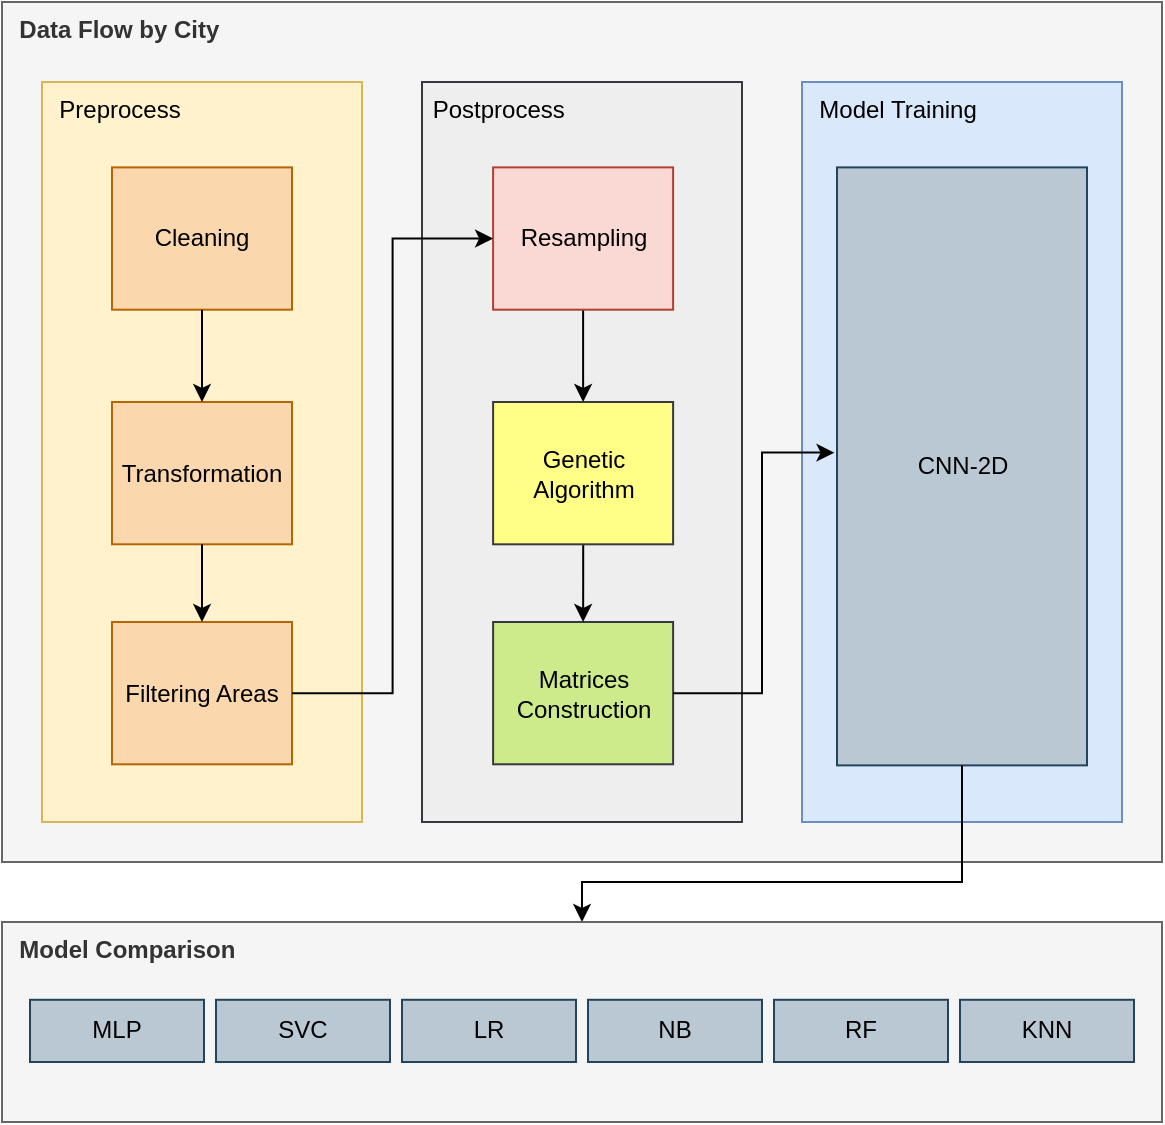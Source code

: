 <mxfile version="21.6.5" type="device">
  <diagram name="Página-1" id="uAnbATEjNzbg1E-TgKnV">
    <mxGraphModel dx="1374" dy="843" grid="1" gridSize="10" guides="1" tooltips="1" connect="1" arrows="1" fold="1" page="1" pageScale="1" pageWidth="827" pageHeight="1169" math="0" shadow="0">
      <root>
        <mxCell id="0" />
        <mxCell id="1" parent="0" />
        <mxCell id="Dptlz2PRCcSpFc9EAY_W-1" value="&lt;b&gt;&amp;nbsp; Data Flow by City&lt;/b&gt;" style="rounded=0;whiteSpace=wrap;html=1;fillColor=#f5f5f5;fontColor=#333333;strokeColor=#666666;verticalAlign=top;align=left;" parent="1" vertex="1">
          <mxGeometry x="170" y="110" width="580" height="430" as="geometry" />
        </mxCell>
        <mxCell id="Fwl7ajU-SFP8siu2tE5E-9" value="" style="group" parent="1" vertex="1" connectable="0">
          <mxGeometry x="190" y="150" width="160" height="370" as="geometry" />
        </mxCell>
        <mxCell id="bFJMQcvxy0cHlTDQ9agu-11" value="&amp;nbsp; Preprocess" style="rounded=0;whiteSpace=wrap;html=1;fillColor=#fff2cc;strokeColor=#d6b656;verticalAlign=top;align=left;" parent="Fwl7ajU-SFP8siu2tE5E-9" vertex="1">
          <mxGeometry width="160" height="370" as="geometry" />
        </mxCell>
        <mxCell id="Dptlz2PRCcSpFc9EAY_W-2" value="Cleaning" style="rounded=0;whiteSpace=wrap;html=1;fillColor=#fad7ac;strokeColor=#b46504;" parent="Fwl7ajU-SFP8siu2tE5E-9" vertex="1">
          <mxGeometry x="35" y="42.692" width="90" height="71.154" as="geometry" />
        </mxCell>
        <mxCell id="Dptlz2PRCcSpFc9EAY_W-3" value="Transformation" style="rounded=0;whiteSpace=wrap;html=1;fillColor=#fad7ac;strokeColor=#b46504;" parent="Fwl7ajU-SFP8siu2tE5E-9" vertex="1">
          <mxGeometry x="35" y="159.998" width="90" height="71.154" as="geometry" />
        </mxCell>
        <mxCell id="bFJMQcvxy0cHlTDQ9agu-1" value="Filtering Areas" style="rounded=0;whiteSpace=wrap;html=1;fillColor=#fad7ac;strokeColor=#b46504;" parent="Fwl7ajU-SFP8siu2tE5E-9" vertex="1">
          <mxGeometry x="35" y="269.996" width="90" height="71.154" as="geometry" />
        </mxCell>
        <mxCell id="bFJMQcvxy0cHlTDQ9agu-2" value="" style="edgeStyle=orthogonalEdgeStyle;rounded=0;orthogonalLoop=1;jettySize=auto;html=1;" parent="Fwl7ajU-SFP8siu2tE5E-9" source="Dptlz2PRCcSpFc9EAY_W-2" target="Dptlz2PRCcSpFc9EAY_W-3" edge="1">
          <mxGeometry relative="1" as="geometry" />
        </mxCell>
        <mxCell id="bFJMQcvxy0cHlTDQ9agu-3" value="" style="edgeStyle=orthogonalEdgeStyle;rounded=0;orthogonalLoop=1;jettySize=auto;html=1;" parent="Fwl7ajU-SFP8siu2tE5E-9" source="Dptlz2PRCcSpFc9EAY_W-3" target="bFJMQcvxy0cHlTDQ9agu-1" edge="1">
          <mxGeometry relative="1" as="geometry" />
        </mxCell>
        <mxCell id="Fwl7ajU-SFP8siu2tE5E-10" value="" style="group" parent="1" vertex="1" connectable="0">
          <mxGeometry x="380" y="150" width="190" height="370" as="geometry" />
        </mxCell>
        <mxCell id="bFJMQcvxy0cHlTDQ9agu-38" value="&amp;nbsp;Postprocess" style="rounded=0;whiteSpace=wrap;html=1;fillColor=#eeeeee;strokeColor=#36393d;verticalAlign=top;align=left;" parent="Fwl7ajU-SFP8siu2tE5E-10" vertex="1">
          <mxGeometry width="160" height="370.0" as="geometry" />
        </mxCell>
        <mxCell id="bFJMQcvxy0cHlTDQ9agu-8" value="Matrices Construction" style="rounded=0;whiteSpace=wrap;html=1;fillColor=#cdeb8b;strokeColor=#36393d;" parent="Fwl7ajU-SFP8siu2tE5E-10" vertex="1">
          <mxGeometry x="35.556" y="269.996" width="90" height="71.154" as="geometry" />
        </mxCell>
        <mxCell id="Fwl7ajU-SFP8siu2tE5E-13" value="" style="edgeStyle=orthogonalEdgeStyle;rounded=0;orthogonalLoop=1;jettySize=auto;html=1;entryX=0.5;entryY=0;entryDx=0;entryDy=0;" parent="Fwl7ajU-SFP8siu2tE5E-10" source="Fwl7ajU-SFP8siu2tE5E-8" target="bFJMQcvxy0cHlTDQ9agu-8" edge="1">
          <mxGeometry relative="1" as="geometry">
            <mxPoint x="80.556" y="159.998" as="targetPoint" />
          </mxGeometry>
        </mxCell>
        <mxCell id="Fwl7ajU-SFP8siu2tE5E-8" value="Genetic Algorithm" style="rounded=0;whiteSpace=wrap;html=1;fillColor=#ffff88;strokeColor=#36393d;" parent="Fwl7ajU-SFP8siu2tE5E-10" vertex="1">
          <mxGeometry x="35.556" y="159.998" width="90" height="71.154" as="geometry" />
        </mxCell>
        <mxCell id="PUeLNMut5sMnEYfVtjrp-2" value="" style="edgeStyle=orthogonalEdgeStyle;rounded=0;orthogonalLoop=1;jettySize=auto;html=1;" edge="1" parent="Fwl7ajU-SFP8siu2tE5E-10" source="PUeLNMut5sMnEYfVtjrp-1" target="Fwl7ajU-SFP8siu2tE5E-8">
          <mxGeometry relative="1" as="geometry" />
        </mxCell>
        <mxCell id="PUeLNMut5sMnEYfVtjrp-1" value="Resampling" style="rounded=0;whiteSpace=wrap;html=1;fillColor=#fad9d5;strokeColor=#ae4132;" vertex="1" parent="Fwl7ajU-SFP8siu2tE5E-10">
          <mxGeometry x="35.556" y="42.692" width="90" height="71.154" as="geometry" />
        </mxCell>
        <mxCell id="Fwl7ajU-SFP8siu2tE5E-12" value="" style="edgeStyle=orthogonalEdgeStyle;rounded=0;orthogonalLoop=1;jettySize=auto;html=1;entryX=0;entryY=0.5;entryDx=0;entryDy=0;" parent="1" source="bFJMQcvxy0cHlTDQ9agu-1" target="PUeLNMut5sMnEYfVtjrp-1" edge="1">
          <mxGeometry relative="1" as="geometry" />
        </mxCell>
        <mxCell id="bFJMQcvxy0cHlTDQ9agu-20" value="&amp;nbsp; Model Training" style="rounded=0;whiteSpace=wrap;html=1;fillColor=#dae8fc;strokeColor=#6c8ebf;verticalAlign=top;align=left;" parent="1" vertex="1">
          <mxGeometry x="570" y="150" width="160" height="370" as="geometry" />
        </mxCell>
        <mxCell id="Fwl7ajU-SFP8siu2tE5E-27" value="" style="group" parent="1" vertex="1" connectable="0">
          <mxGeometry x="587.5" y="174" width="125" height="320" as="geometry" />
        </mxCell>
        <mxCell id="bFJMQcvxy0cHlTDQ9agu-41" value="CNN-2D" style="rounded=0;whiteSpace=wrap;html=1;fillColor=#bac8d3;strokeColor=#23445d;" parent="Fwl7ajU-SFP8siu2tE5E-27" vertex="1">
          <mxGeometry y="18.69" width="125" height="299" as="geometry" />
        </mxCell>
        <mxCell id="Fwl7ajU-SFP8siu2tE5E-28" value="" style="edgeStyle=orthogonalEdgeStyle;rounded=0;orthogonalLoop=1;jettySize=auto;html=1;entryX=-0.01;entryY=0.477;entryDx=0;entryDy=0;entryPerimeter=0;" parent="1" source="bFJMQcvxy0cHlTDQ9agu-8" target="bFJMQcvxy0cHlTDQ9agu-41" edge="1">
          <mxGeometry relative="1" as="geometry">
            <mxPoint x="588" y="488" as="targetPoint" />
            <Array as="points">
              <mxPoint x="550" y="456" />
              <mxPoint x="550" y="336" />
            </Array>
          </mxGeometry>
        </mxCell>
        <mxCell id="xdGXizpQdTh8Y5BF9MXy-7" style="edgeStyle=orthogonalEdgeStyle;rounded=0;orthogonalLoop=1;jettySize=auto;html=1;exitX=0.5;exitY=1;exitDx=0;exitDy=0;" parent="1" source="bFJMQcvxy0cHlTDQ9agu-41" target="xdGXizpQdTh8Y5BF9MXy-2" edge="1">
          <mxGeometry relative="1" as="geometry">
            <Array as="points">
              <mxPoint x="650" y="550" />
              <mxPoint x="460" y="550" />
            </Array>
          </mxGeometry>
        </mxCell>
        <mxCell id="l3ageyd7dKeA1fOAkwaN-1" value="" style="group" parent="1" vertex="1" connectable="0">
          <mxGeometry x="170" y="570" width="580" height="100" as="geometry" />
        </mxCell>
        <mxCell id="xdGXizpQdTh8Y5BF9MXy-2" value="&lt;b&gt;&amp;nbsp; Model Comparison&lt;/b&gt;" style="rounded=0;whiteSpace=wrap;html=1;align=left;verticalAlign=top;fillColor=#f5f5f5;fontColor=#333333;strokeColor=#666666;" parent="l3ageyd7dKeA1fOAkwaN-1" vertex="1">
          <mxGeometry width="580" height="100" as="geometry" />
        </mxCell>
        <mxCell id="Fwl7ajU-SFP8siu2tE5E-17" value="MLP" style="rounded=0;whiteSpace=wrap;html=1;fillColor=#bac8d3;strokeColor=#23445d;" parent="l3ageyd7dKeA1fOAkwaN-1" vertex="1">
          <mxGeometry x="14" y="38.889" width="87" height="31.111" as="geometry" />
        </mxCell>
        <mxCell id="Fwl7ajU-SFP8siu2tE5E-22" value="SVC" style="rounded=0;whiteSpace=wrap;html=1;fillColor=#bac8d3;strokeColor=#23445d;" parent="l3ageyd7dKeA1fOAkwaN-1" vertex="1">
          <mxGeometry x="107" y="38.889" width="87" height="31.111" as="geometry" />
        </mxCell>
        <mxCell id="Fwl7ajU-SFP8siu2tE5E-23" value="LR" style="rounded=0;whiteSpace=wrap;html=1;fillColor=#bac8d3;strokeColor=#23445d;" parent="l3ageyd7dKeA1fOAkwaN-1" vertex="1">
          <mxGeometry x="200" y="38.889" width="87" height="31.111" as="geometry" />
        </mxCell>
        <mxCell id="Fwl7ajU-SFP8siu2tE5E-24" value="&lt;font style=&quot;font-size: 12px;&quot;&gt;KNN&lt;/font&gt;" style="rounded=0;whiteSpace=wrap;html=1;fillColor=#bac8d3;strokeColor=#23445d;" parent="l3ageyd7dKeA1fOAkwaN-1" vertex="1">
          <mxGeometry x="479" y="38.889" width="87" height="31.111" as="geometry" />
        </mxCell>
        <mxCell id="Fwl7ajU-SFP8siu2tE5E-25" value="RF" style="rounded=0;whiteSpace=wrap;html=1;fillColor=#bac8d3;strokeColor=#23445d;" parent="l3ageyd7dKeA1fOAkwaN-1" vertex="1">
          <mxGeometry x="386" y="38.889" width="87" height="31.111" as="geometry" />
        </mxCell>
        <mxCell id="Fwl7ajU-SFP8siu2tE5E-26" value="NB" style="rounded=0;whiteSpace=wrap;html=1;fillColor=#bac8d3;strokeColor=#23445d;" parent="l3ageyd7dKeA1fOAkwaN-1" vertex="1">
          <mxGeometry x="293" y="38.889" width="87" height="31.111" as="geometry" />
        </mxCell>
      </root>
    </mxGraphModel>
  </diagram>
</mxfile>
